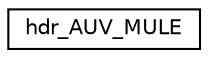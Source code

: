 digraph "Graphical Class Hierarchy"
{
 // LATEX_PDF_SIZE
  edge [fontname="Helvetica",fontsize="10",labelfontname="Helvetica",labelfontsize="10"];
  node [fontname="Helvetica",fontsize="10",shape=record];
  rankdir="LR";
  Node0 [label="hdr_AUV_MULE",height=0.2,width=0.4,color="black", fillcolor="white", style="filled",URL="$structhdr__AUV__MULE.html",tooltip="Header of the data sent from AUV MULE to SINK."];
}

